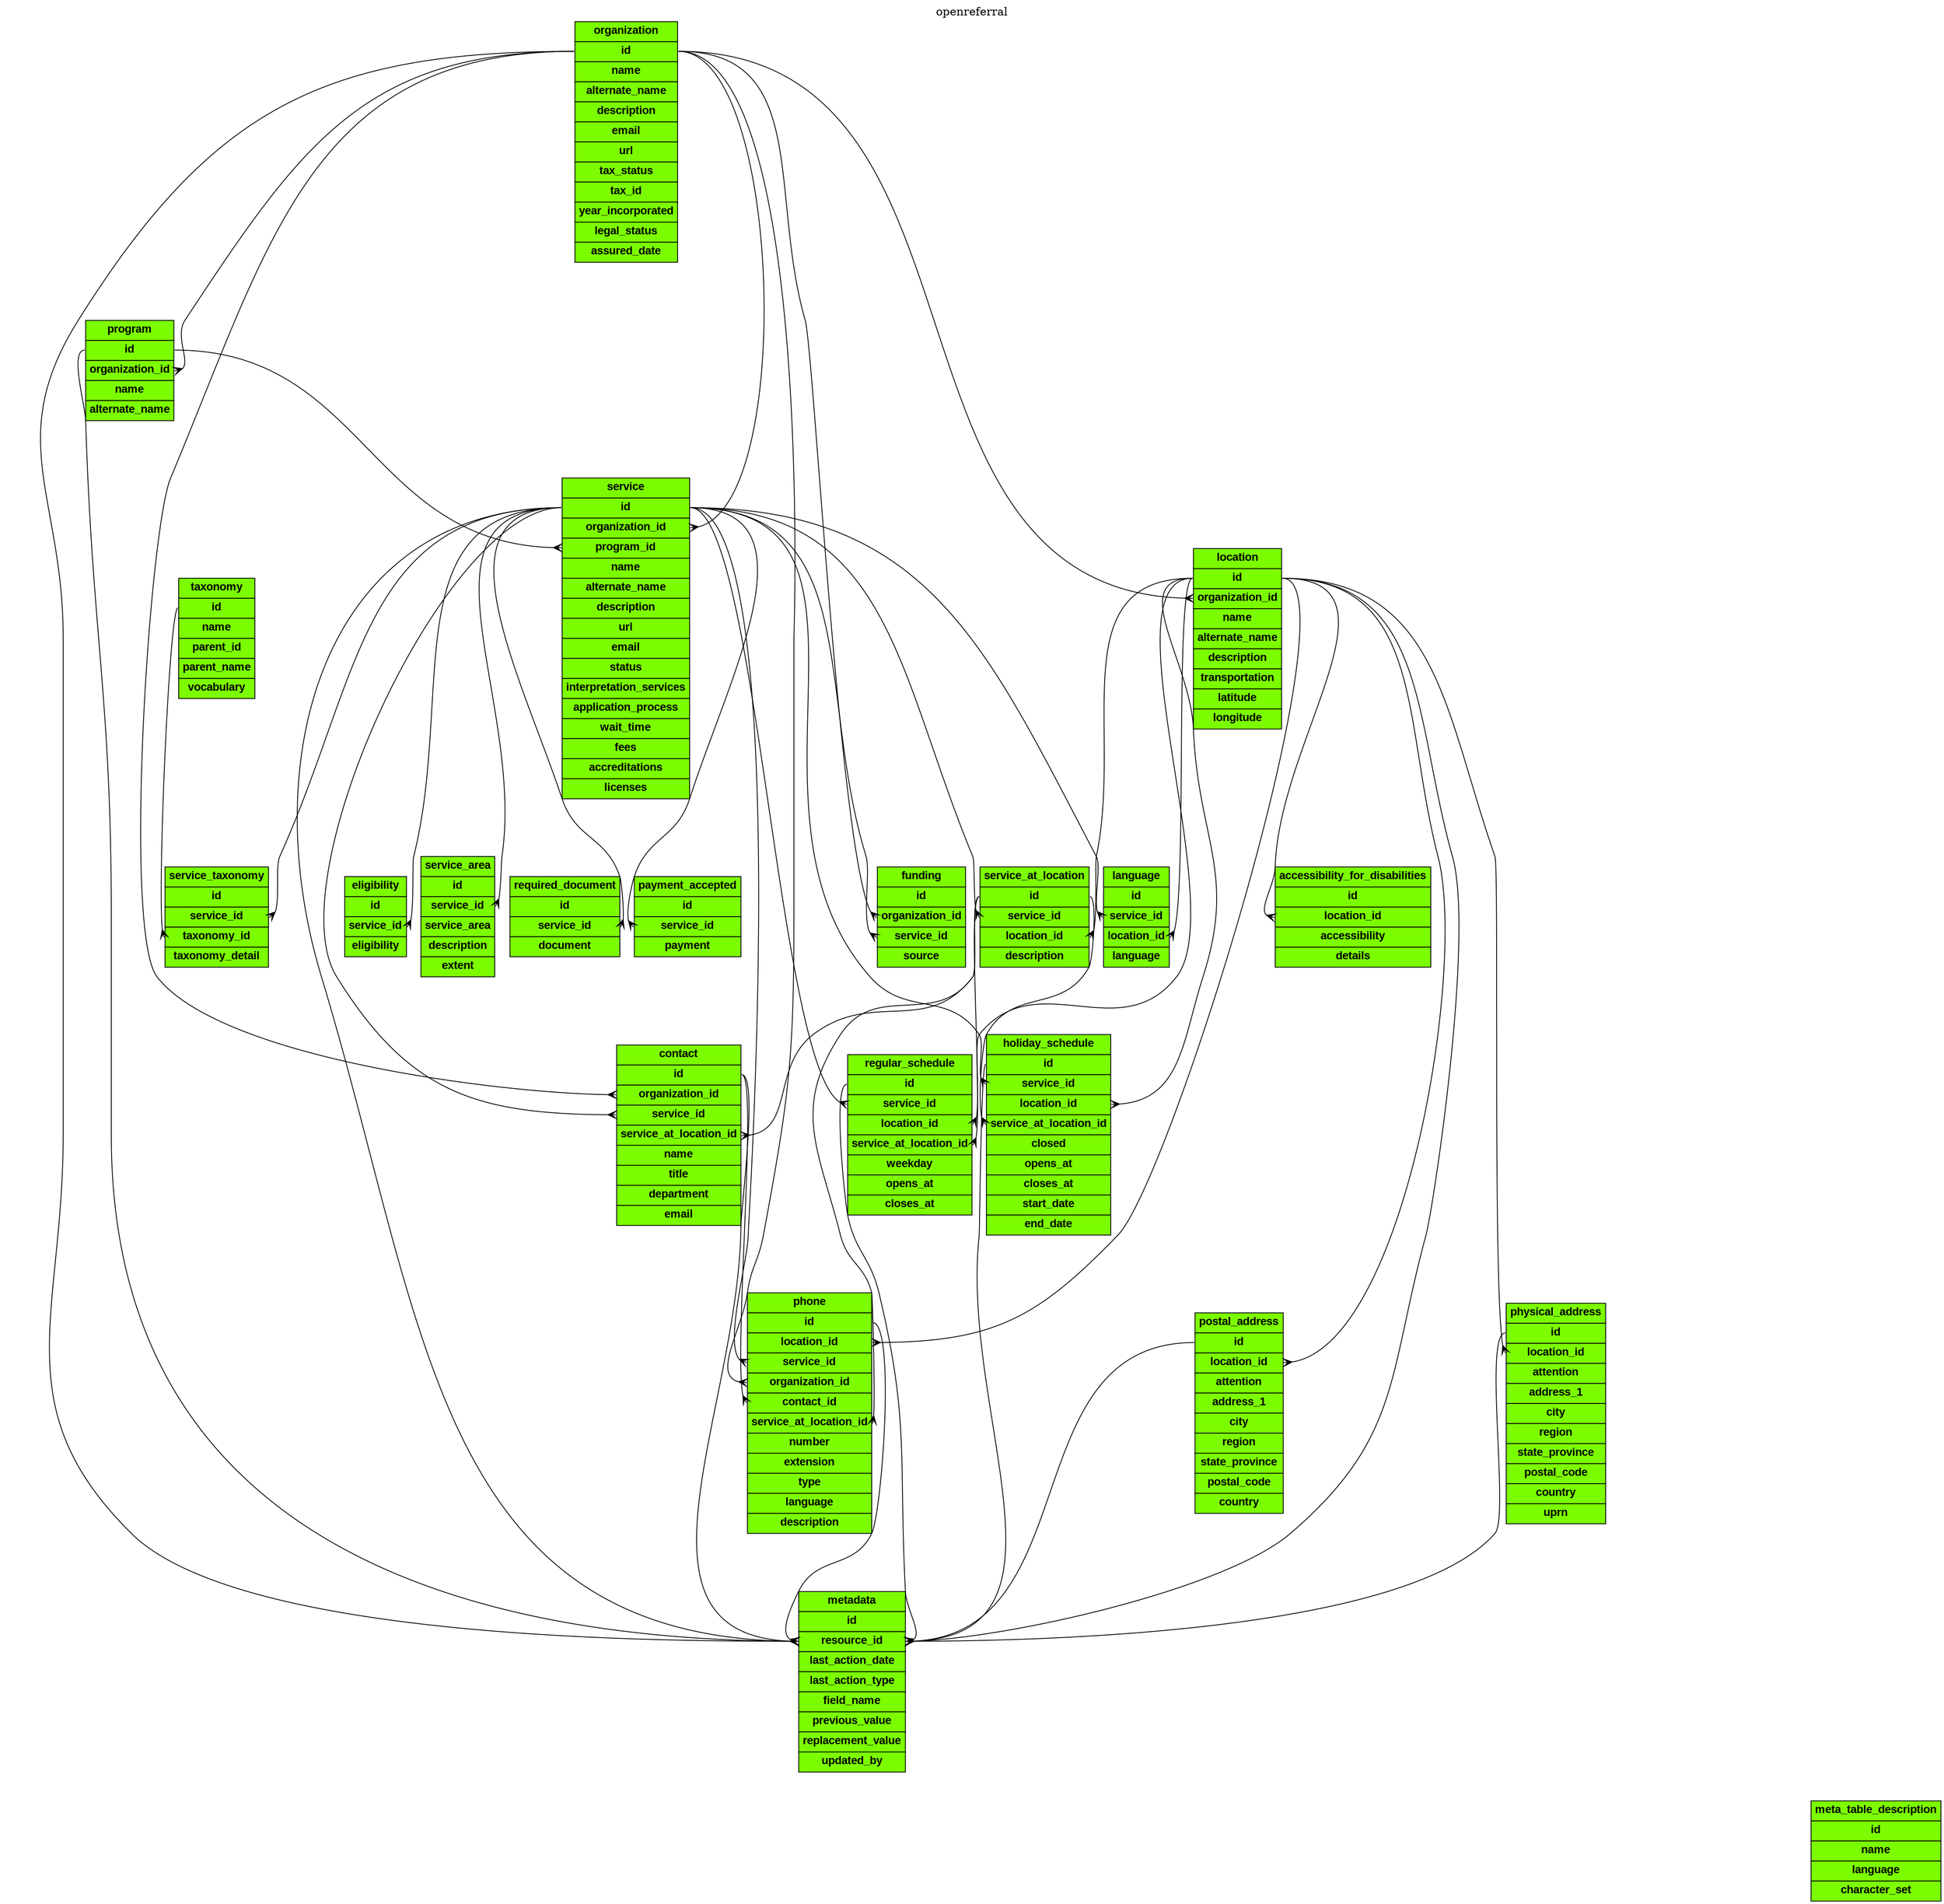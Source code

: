 digraph openreferral { 

            overlap = false;
            splines = true;
            ranksep = 1;
            pack = true;

label = "openreferral";labelloc = "t";
node[shape = none, margin = 0, color = black, fontname = "Arial", fontcolor = black, fontsize = 14];
            // One-to-many relation (from one, to many)
            edge[arrowhead = crow, arrowtail = none, dir = both];


organization [label=<
<table border="0" cellborder="1" cellspacing="0" cellpadding="4">
<tr><td bgcolor="lawngreen"><b>organization</b></td></tr>
<tr><td port='id'  bgcolor="lawngreen"><b>id</b></td></tr>
<tr><td  bgcolor="lawngreen"><b>name</b></td></tr>
<tr><td  bgcolor="lawngreen"><b>alternate_name</b></td></tr>
<tr><td  bgcolor="lawngreen"><b>description</b></td></tr>
<tr><td  bgcolor="lawngreen"><b>email</b></td></tr>
<tr><td  bgcolor="lawngreen"><b>url</b></td></tr>
<tr><td  bgcolor="lawngreen"><b>tax_status</b></td></tr>
<tr><td  bgcolor="lawngreen"><b>tax_id</b></td></tr>
<tr><td  bgcolor="lawngreen"><b>year_incorporated</b></td></tr>
<tr><td  bgcolor="lawngreen"><b>legal_status</b></td></tr>
<tr><td  bgcolor="lawngreen"><b>assured_date</b></td></tr>
</table>
>]



program [label=<
<table border="0" cellborder="1" cellspacing="0" cellpadding="4">
<tr><td bgcolor="lawngreen"><b>program</b></td></tr>
<tr><td port='id'  bgcolor="lawngreen"><b>id</b></td></tr>
<tr><td port='organization_id'  bgcolor="lawngreen"><b>organization_id</b></td></tr>
<tr><td  bgcolor="lawngreen"><b>name</b></td></tr>
<tr><td  bgcolor="lawngreen"><b>alternate_name</b></td></tr>
</table>
>]

organization:id -> program:organization_id;


service [label=<
<table border="0" cellborder="1" cellspacing="0" cellpadding="4">
<tr><td bgcolor="lawngreen"><b>service</b></td></tr>
<tr><td port='id'  bgcolor="lawngreen"><b>id</b></td></tr>
<tr><td port='organization_id'  bgcolor="lawngreen"><b>organization_id</b></td></tr>
<tr><td port='program_id'  bgcolor="lawngreen"><b>program_id</b></td></tr>
<tr><td  bgcolor="lawngreen"><b>name</b></td></tr>
<tr><td  bgcolor="lawngreen"><b>alternate_name</b></td></tr>
<tr><td  bgcolor="lawngreen"><b>description</b></td></tr>
<tr><td  bgcolor="lawngreen"><b>url</b></td></tr>
<tr><td  bgcolor="lawngreen"><b>email</b></td></tr>
<tr><td  bgcolor="lawngreen"><b>status</b></td></tr>
<tr><td  bgcolor="lawngreen"><b>interpretation_services</b></td></tr>
<tr><td  bgcolor="lawngreen"><b>application_process</b></td></tr>
<tr><td  bgcolor="lawngreen"><b>wait_time</b></td></tr>
<tr><td  bgcolor="lawngreen"><b>fees</b></td></tr>
<tr><td  bgcolor="lawngreen"><b>accreditations</b></td></tr>
<tr><td  bgcolor="lawngreen"><b>licenses</b></td></tr>
</table>
>]

organization:id -> service:organization_id;
program:id -> service:program_id;


service_taxonomy [label=<
<table border="0" cellborder="1" cellspacing="0" cellpadding="4">
<tr><td bgcolor="lawngreen"><b>service_taxonomy</b></td></tr>
<tr><td port='id'  bgcolor="lawngreen"><b>id</b></td></tr>
<tr><td port='service_id'  bgcolor="lawngreen"><b>service_id</b></td></tr>
<tr><td port='taxonomy_id'  bgcolor="lawngreen"><b>taxonomy_id</b></td></tr>
<tr><td  bgcolor="lawngreen"><b>taxonomy_detail</b></td></tr>
</table>
>]

service:id -> service_taxonomy:service_id;
taxonomy:id -> service_taxonomy:taxonomy_id;


service_at_location [label=<
<table border="0" cellborder="1" cellspacing="0" cellpadding="4">
<tr><td bgcolor="lawngreen"><b>service_at_location</b></td></tr>
<tr><td port='id'  bgcolor="lawngreen"><b>id</b></td></tr>
<tr><td port='service_id'  bgcolor="lawngreen"><b>service_id</b></td></tr>
<tr><td port='location_id'  bgcolor="lawngreen"><b>location_id</b></td></tr>
<tr><td  bgcolor="lawngreen"><b>description</b></td></tr>
</table>
>]

service:id -> service_at_location:service_id;
location:id -> service_at_location:location_id;


location [label=<
<table border="0" cellborder="1" cellspacing="0" cellpadding="4">
<tr><td bgcolor="lawngreen"><b>location</b></td></tr>
<tr><td port='id'  bgcolor="lawngreen"><b>id</b></td></tr>
<tr><td port='organization_id'  bgcolor="lawngreen"><b>organization_id</b></td></tr>
<tr><td  bgcolor="lawngreen"><b>name</b></td></tr>
<tr><td  bgcolor="lawngreen"><b>alternate_name</b></td></tr>
<tr><td  bgcolor="lawngreen"><b>description</b></td></tr>
<tr><td  bgcolor="lawngreen"><b>transportation</b></td></tr>
<tr><td  bgcolor="lawngreen"><b>latitude</b></td></tr>
<tr><td  bgcolor="lawngreen"><b>longitude</b></td></tr>
</table>
>]

organization:id -> location:organization_id;


phone [label=<
<table border="0" cellborder="1" cellspacing="0" cellpadding="4">
<tr><td bgcolor="lawngreen"><b>phone</b></td></tr>
<tr><td port='id'  bgcolor="lawngreen"><b>id</b></td></tr>
<tr><td port='location_id'  bgcolor="lawngreen"><b>location_id</b></td></tr>
<tr><td port='service_id'  bgcolor="lawngreen"><b>service_id</b></td></tr>
<tr><td port='organization_id'  bgcolor="lawngreen"><b>organization_id</b></td></tr>
<tr><td port='contact_id'  bgcolor="lawngreen"><b>contact_id</b></td></tr>
<tr><td port='service_at_location_id'  bgcolor="lawngreen"><b>service_at_location_id</b></td></tr>
<tr><td  bgcolor="lawngreen"><b>number</b></td></tr>
<tr><td  bgcolor="lawngreen"><b>extension</b></td></tr>
<tr><td  bgcolor="lawngreen"><b>type</b></td></tr>
<tr><td  bgcolor="lawngreen"><b>language</b></td></tr>
<tr><td  bgcolor="lawngreen"><b>description</b></td></tr>
</table>
>]

organization:id -> phone:organization_id;
location:id -> phone:location_id;
service:id -> phone:service_id;
contact:id -> phone:contact_id;
service_at_location:id -> phone:service_at_location_id;


contact [label=<
<table border="0" cellborder="1" cellspacing="0" cellpadding="4">
<tr><td bgcolor="lawngreen"><b>contact</b></td></tr>
<tr><td port='id'  bgcolor="lawngreen"><b>id</b></td></tr>
<tr><td port='organization_id'  bgcolor="lawngreen"><b>organization_id</b></td></tr>
<tr><td port='service_id'  bgcolor="lawngreen"><b>service_id</b></td></tr>
<tr><td port='service_at_location_id'  bgcolor="lawngreen"><b>service_at_location_id</b></td></tr>
<tr><td  bgcolor="lawngreen"><b>name</b></td></tr>
<tr><td  bgcolor="lawngreen"><b>title</b></td></tr>
<tr><td  bgcolor="lawngreen"><b>department</b></td></tr>
<tr><td  bgcolor="lawngreen"><b>email</b></td></tr>
</table>
>]

organization:id -> contact:organization_id;
service:id -> contact:service_id;
service_at_location:id -> contact:service_at_location_id;


physical_address [label=<
<table border="0" cellborder="1" cellspacing="0" cellpadding="4">
<tr><td bgcolor="lawngreen"><b>physical_address</b></td></tr>
<tr><td port='id'  bgcolor="lawngreen"><b>id</b></td></tr>
<tr><td port='location_id'  bgcolor="lawngreen"><b>location_id</b></td></tr>
<tr><td  bgcolor="lawngreen"><b>attention</b></td></tr>
<tr><td  bgcolor="lawngreen"><b>address_1</b></td></tr>
<tr><td  bgcolor="lawngreen"><b>city</b></td></tr>
<tr><td  bgcolor="lawngreen"><b>region</b></td></tr>
<tr><td  bgcolor="lawngreen"><b>state_province</b></td></tr>
<tr><td  bgcolor="lawngreen"><b>postal_code</b></td></tr>
<tr><td  bgcolor="lawngreen"><b>country</b></td></tr>
<tr><td  bgcolor="lawngreen"><b>uprn</b></td></tr>
</table>
>]

location:id -> physical_address:location_id;


postal_address [label=<
<table border="0" cellborder="1" cellspacing="0" cellpadding="4">
<tr><td bgcolor="lawngreen"><b>postal_address</b></td></tr>
<tr><td port='id'  bgcolor="lawngreen"><b>id</b></td></tr>
<tr><td port='location_id'  bgcolor="lawngreen"><b>location_id</b></td></tr>
<tr><td  bgcolor="lawngreen"><b>attention</b></td></tr>
<tr><td  bgcolor="lawngreen"><b>address_1</b></td></tr>
<tr><td  bgcolor="lawngreen"><b>city</b></td></tr>
<tr><td  bgcolor="lawngreen"><b>region</b></td></tr>
<tr><td  bgcolor="lawngreen"><b>state_province</b></td></tr>
<tr><td  bgcolor="lawngreen"><b>postal_code</b></td></tr>
<tr><td  bgcolor="lawngreen"><b>country</b></td></tr>
</table>
>]

location:id -> postal_address:location_id;


regular_schedule [label=<
<table border="0" cellborder="1" cellspacing="0" cellpadding="4">
<tr><td bgcolor="lawngreen"><b>regular_schedule</b></td></tr>
<tr><td port='id'  bgcolor="lawngreen"><b>id</b></td></tr>
<tr><td port='service_id'  bgcolor="lawngreen"><b>service_id</b></td></tr>
<tr><td port='location_id'  bgcolor="lawngreen"><b>location_id</b></td></tr>
<tr><td port='service_at_location_id'  bgcolor="lawngreen"><b>service_at_location_id</b></td></tr>
<tr><td  bgcolor="lawngreen"><b>weekday</b></td></tr>
<tr><td  bgcolor="lawngreen"><b>opens_at</b></td></tr>
<tr><td  bgcolor="lawngreen"><b>closes_at</b></td></tr>
</table>
>]

location:id -> regular_schedule:location_id;
service:id -> regular_schedule:service_id;
service_at_location:id -> regular_schedule:service_at_location_id;


holiday_schedule [label=<
<table border="0" cellborder="1" cellspacing="0" cellpadding="4">
<tr><td bgcolor="lawngreen"><b>holiday_schedule</b></td></tr>
<tr><td port='id'  bgcolor="lawngreen"><b>id</b></td></tr>
<tr><td port='service_id'  bgcolor="lawngreen"><b>service_id</b></td></tr>
<tr><td port='location_id'  bgcolor="lawngreen"><b>location_id</b></td></tr>
<tr><td port='service_at_location_id'  bgcolor="lawngreen"><b>service_at_location_id</b></td></tr>
<tr><td  bgcolor="lawngreen"><b>closed</b></td></tr>
<tr><td  bgcolor="lawngreen"><b>opens_at</b></td></tr>
<tr><td  bgcolor="lawngreen"><b>closes_at</b></td></tr>
<tr><td  bgcolor="lawngreen"><b>start_date</b></td></tr>
<tr><td  bgcolor="lawngreen"><b>end_date</b></td></tr>
</table>
>]

location:id -> holiday_schedule:location_id;
service:id -> holiday_schedule:service_id;
service_at_location:id -> holiday_schedule:service_at_location_id;


funding [label=<
<table border="0" cellborder="1" cellspacing="0" cellpadding="4">
<tr><td bgcolor="lawngreen"><b>funding</b></td></tr>
<tr><td port='id'  bgcolor="lawngreen"><b>id</b></td></tr>
<tr><td port='organization_id'  bgcolor="lawngreen"><b>organization_id</b></td></tr>
<tr><td port='service_id'  bgcolor="lawngreen"><b>service_id</b></td></tr>
<tr><td  bgcolor="lawngreen"><b>source</b></td></tr>
</table>
>]

service:id -> funding:service_id;
organization:id -> funding:organization_id;


eligibility [label=<
<table border="0" cellborder="1" cellspacing="0" cellpadding="4">
<tr><td bgcolor="lawngreen"><b>eligibility</b></td></tr>
<tr><td port='id'  bgcolor="lawngreen"><b>id</b></td></tr>
<tr><td port='service_id'  bgcolor="lawngreen"><b>service_id</b></td></tr>
<tr><td  bgcolor="lawngreen"><b>eligibility</b></td></tr>
</table>
>]

service:id -> eligibility:service_id;


service_area [label=<
<table border="0" cellborder="1" cellspacing="0" cellpadding="4">
<tr><td bgcolor="lawngreen"><b>service_area</b></td></tr>
<tr><td port='id'  bgcolor="lawngreen"><b>id</b></td></tr>
<tr><td port='service_id'  bgcolor="lawngreen"><b>service_id</b></td></tr>
<tr><td  bgcolor="lawngreen"><b>service_area</b></td></tr>
<tr><td  bgcolor="lawngreen"><b>description</b></td></tr>
<tr><td  bgcolor="lawngreen"><b>extent</b></td></tr>
</table>
>]

service:id -> service_area:service_id;


required_document [label=<
<table border="0" cellborder="1" cellspacing="0" cellpadding="4">
<tr><td bgcolor="lawngreen"><b>required_document</b></td></tr>
<tr><td port='id'  bgcolor="lawngreen"><b>id</b></td></tr>
<tr><td port='service_id'  bgcolor="lawngreen"><b>service_id</b></td></tr>
<tr><td  bgcolor="lawngreen"><b>document</b></td></tr>
</table>
>]

service:id -> required_document:service_id;


payment_accepted [label=<
<table border="0" cellborder="1" cellspacing="0" cellpadding="4">
<tr><td bgcolor="lawngreen"><b>payment_accepted</b></td></tr>
<tr><td port='id'  bgcolor="lawngreen"><b>id</b></td></tr>
<tr><td port='service_id'  bgcolor="lawngreen"><b>service_id</b></td></tr>
<tr><td  bgcolor="lawngreen"><b>payment</b></td></tr>
</table>
>]

service:id -> payment_accepted:service_id;


language [label=<
<table border="0" cellborder="1" cellspacing="0" cellpadding="4">
<tr><td bgcolor="lawngreen"><b>language</b></td></tr>
<tr><td port='id'  bgcolor="lawngreen"><b>id</b></td></tr>
<tr><td port='service_id'  bgcolor="lawngreen"><b>service_id</b></td></tr>
<tr><td port='location_id'  bgcolor="lawngreen"><b>location_id</b></td></tr>
<tr><td  bgcolor="lawngreen"><b>language</b></td></tr>
</table>
>]

service:id -> language:service_id;
location:id -> language:location_id;


accessibility_for_disabilities [label=<
<table border="0" cellborder="1" cellspacing="0" cellpadding="4">
<tr><td bgcolor="lawngreen"><b>accessibility_for_disabilities</b></td></tr>
<tr><td port='id'  bgcolor="lawngreen"><b>id</b></td></tr>
<tr><td port='location_id'  bgcolor="lawngreen"><b>location_id</b></td></tr>
<tr><td  bgcolor="lawngreen"><b>accessibility</b></td></tr>
<tr><td  bgcolor="lawngreen"><b>details</b></td></tr>
</table>
>]

location:id -> accessibility_for_disabilities:location_id;


taxonomy [label=<
<table border="0" cellborder="1" cellspacing="0" cellpadding="4">
<tr><td bgcolor="lawngreen"><b>taxonomy</b></td></tr>
<tr><td port='id'  bgcolor="lawngreen"><b>id</b></td></tr>
<tr><td  bgcolor="lawngreen"><b>name</b></td></tr>
<tr><td  bgcolor="lawngreen"><b>parent_id</b></td></tr>
<tr><td  bgcolor="lawngreen"><b>parent_name</b></td></tr>
<tr><td  bgcolor="lawngreen"><b>vocabulary</b></td></tr>
</table>
>]



metadata [label=<
<table border="0" cellborder="1" cellspacing="0" cellpadding="4">
<tr><td bgcolor="lawngreen"><b>metadata</b></td></tr>
<tr><td port='id'  bgcolor="lawngreen"><b>id</b></td></tr>
<tr><td port='resource_id'  bgcolor="lawngreen"><b>resource_id</b></td></tr>
<tr><td  bgcolor="lawngreen"><b>last_action_date</b></td></tr>
<tr><td  bgcolor="lawngreen"><b>last_action_type</b></td></tr>
<tr><td  bgcolor="lawngreen"><b>field_name</b></td></tr>
<tr><td  bgcolor="lawngreen"><b>previous_value</b></td></tr>
<tr><td  bgcolor="lawngreen"><b>replacement_value</b></td></tr>
<tr><td  bgcolor="lawngreen"><b>updated_by</b></td></tr>
</table>
>]

location:id -> metadata:resource_id;
service:id -> metadata:resource_id;
organization:id -> metadata:resource_id;
program:id -> metadata:resource_id;
postal_address:id -> metadata:resource_id;
physical_address:id -> metadata:resource_id;
contact:id -> metadata:resource_id;
holiday_schedule:id -> metadata:resource_id;
regular_schedule:id -> metadata:resource_id;
phone:id -> metadata:resource_id;


meta_table_description [label=<
<table border="0" cellborder="1" cellspacing="0" cellpadding="4">
<tr><td bgcolor="lawngreen"><b>meta_table_description</b></td></tr>
<tr><td port='id'  bgcolor="lawngreen"><b>id</b></td></tr>
<tr><td  bgcolor="lawngreen"><b>name</b></td></tr>
<tr><td  bgcolor="lawngreen"><b>language</b></td></tr>
<tr><td  bgcolor="lawngreen"><b>character_set</b></td></tr>
</table>
>]


}
